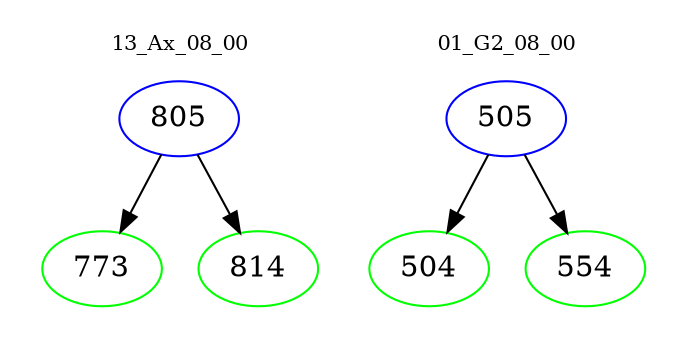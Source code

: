 digraph{
subgraph cluster_0 {
color = white
label = "13_Ax_08_00";
fontsize=10;
T0_805 [label="805", color="blue"]
T0_805 -> T0_773 [color="black"]
T0_773 [label="773", color="green"]
T0_805 -> T0_814 [color="black"]
T0_814 [label="814", color="green"]
}
subgraph cluster_1 {
color = white
label = "01_G2_08_00";
fontsize=10;
T1_505 [label="505", color="blue"]
T1_505 -> T1_504 [color="black"]
T1_504 [label="504", color="green"]
T1_505 -> T1_554 [color="black"]
T1_554 [label="554", color="green"]
}
}
